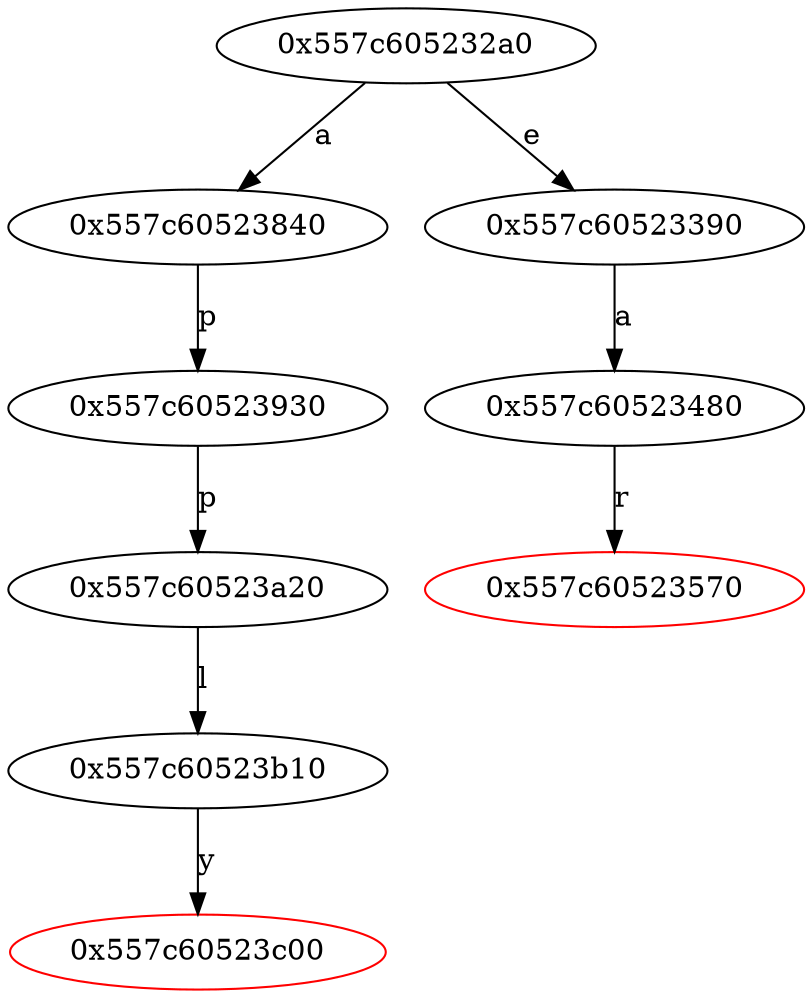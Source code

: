 digraph TrieInsert {
"0x557c605232a0" -> {"0x557c60523840"} [label="a"]
"0x557c605232a0" -> {"0x557c60523390"} [label="e"]
"0x557c60523840" -> {"0x557c60523930"} [label="p"]
"0x557c60523390" -> {"0x557c60523480"} [label="a"]
"0x557c60523930" -> {"0x557c60523a20"} [label="p"]
"0x557c60523480" -> {"0x557c60523570"} [label="r"]
"0x557c60523a20" -> {"0x557c60523b10"} [label="l"]
"0x557c60523570" [color=red]
"0x557c60523b10" -> {"0x557c60523c00"} [label="y"]
"0x557c60523c00" [color=red]
}
